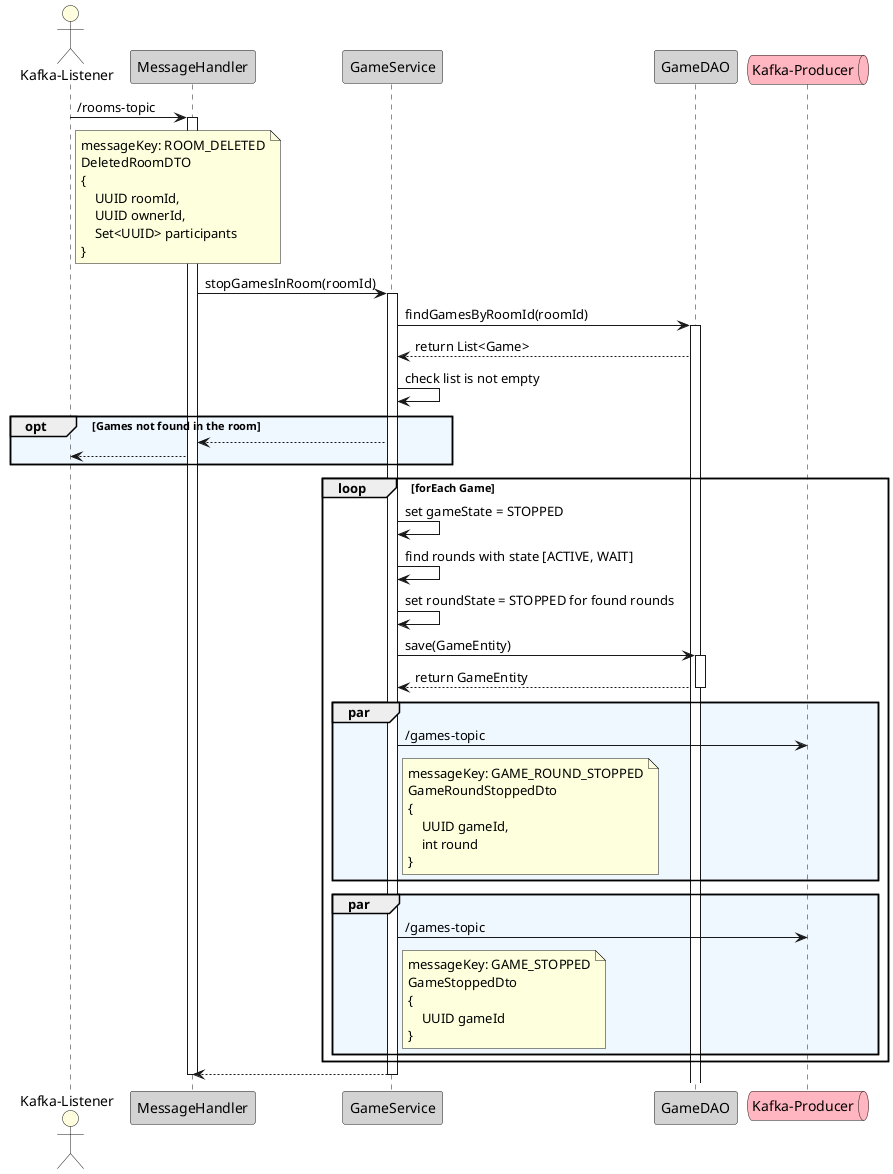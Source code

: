 @startuml

actor "Kafka-Listener" as a #LightYellow
participant "MessageHandler" as handler #LightGray
participant "GameService" as service #LightGray
participant "GameDAO" as dao #LightGray
queue "Kafka-Producer" as kafkaProducer #LightPink

a -> handler: /rooms-topic
note right a
messageKey: ROOM_DELETED
DeletedRoomDTO
{
    UUID roomId,
    UUID ownerId,
    Set<UUID> participants
}
end note
activate handler


handler -> service: stopGamesInRoom(roomId)
activate service
service -> dao: findGamesByRoomId(roomId)
activate dao
dao --> service: return List<Game>

service -> service: check list is not empty

opt #AliceBlue Games not found in the room
    service --> handler
    handler --> a
end

loop forEach Game
    service -> service: set gameState = STOPPED
    service -> service: find rounds with state [ACTIVE, WAIT]
    service -> service: set roundState = STOPPED for found rounds
    service -> dao: save(GameEntity)
    activate dao
    dao --> service: return GameEntity
    deactivate dao

    par #AliceBlue
        service -> kafkaProducer: /games-topic
        note right service
        messageKey: GAME_ROUND_STOPPED
        GameRoundStoppedDto
        {
            UUID gameId,
            int round
        }
        end note
    end
    par #AliceBlue
        service -> kafkaProducer: /games-topic
        note right service
        messageKey: GAME_STOPPED
        GameStoppedDto
        {
            UUID gameId
        }
        end note
    end
end

service --> handler
deactivate service
deactivate handler

@enduml
